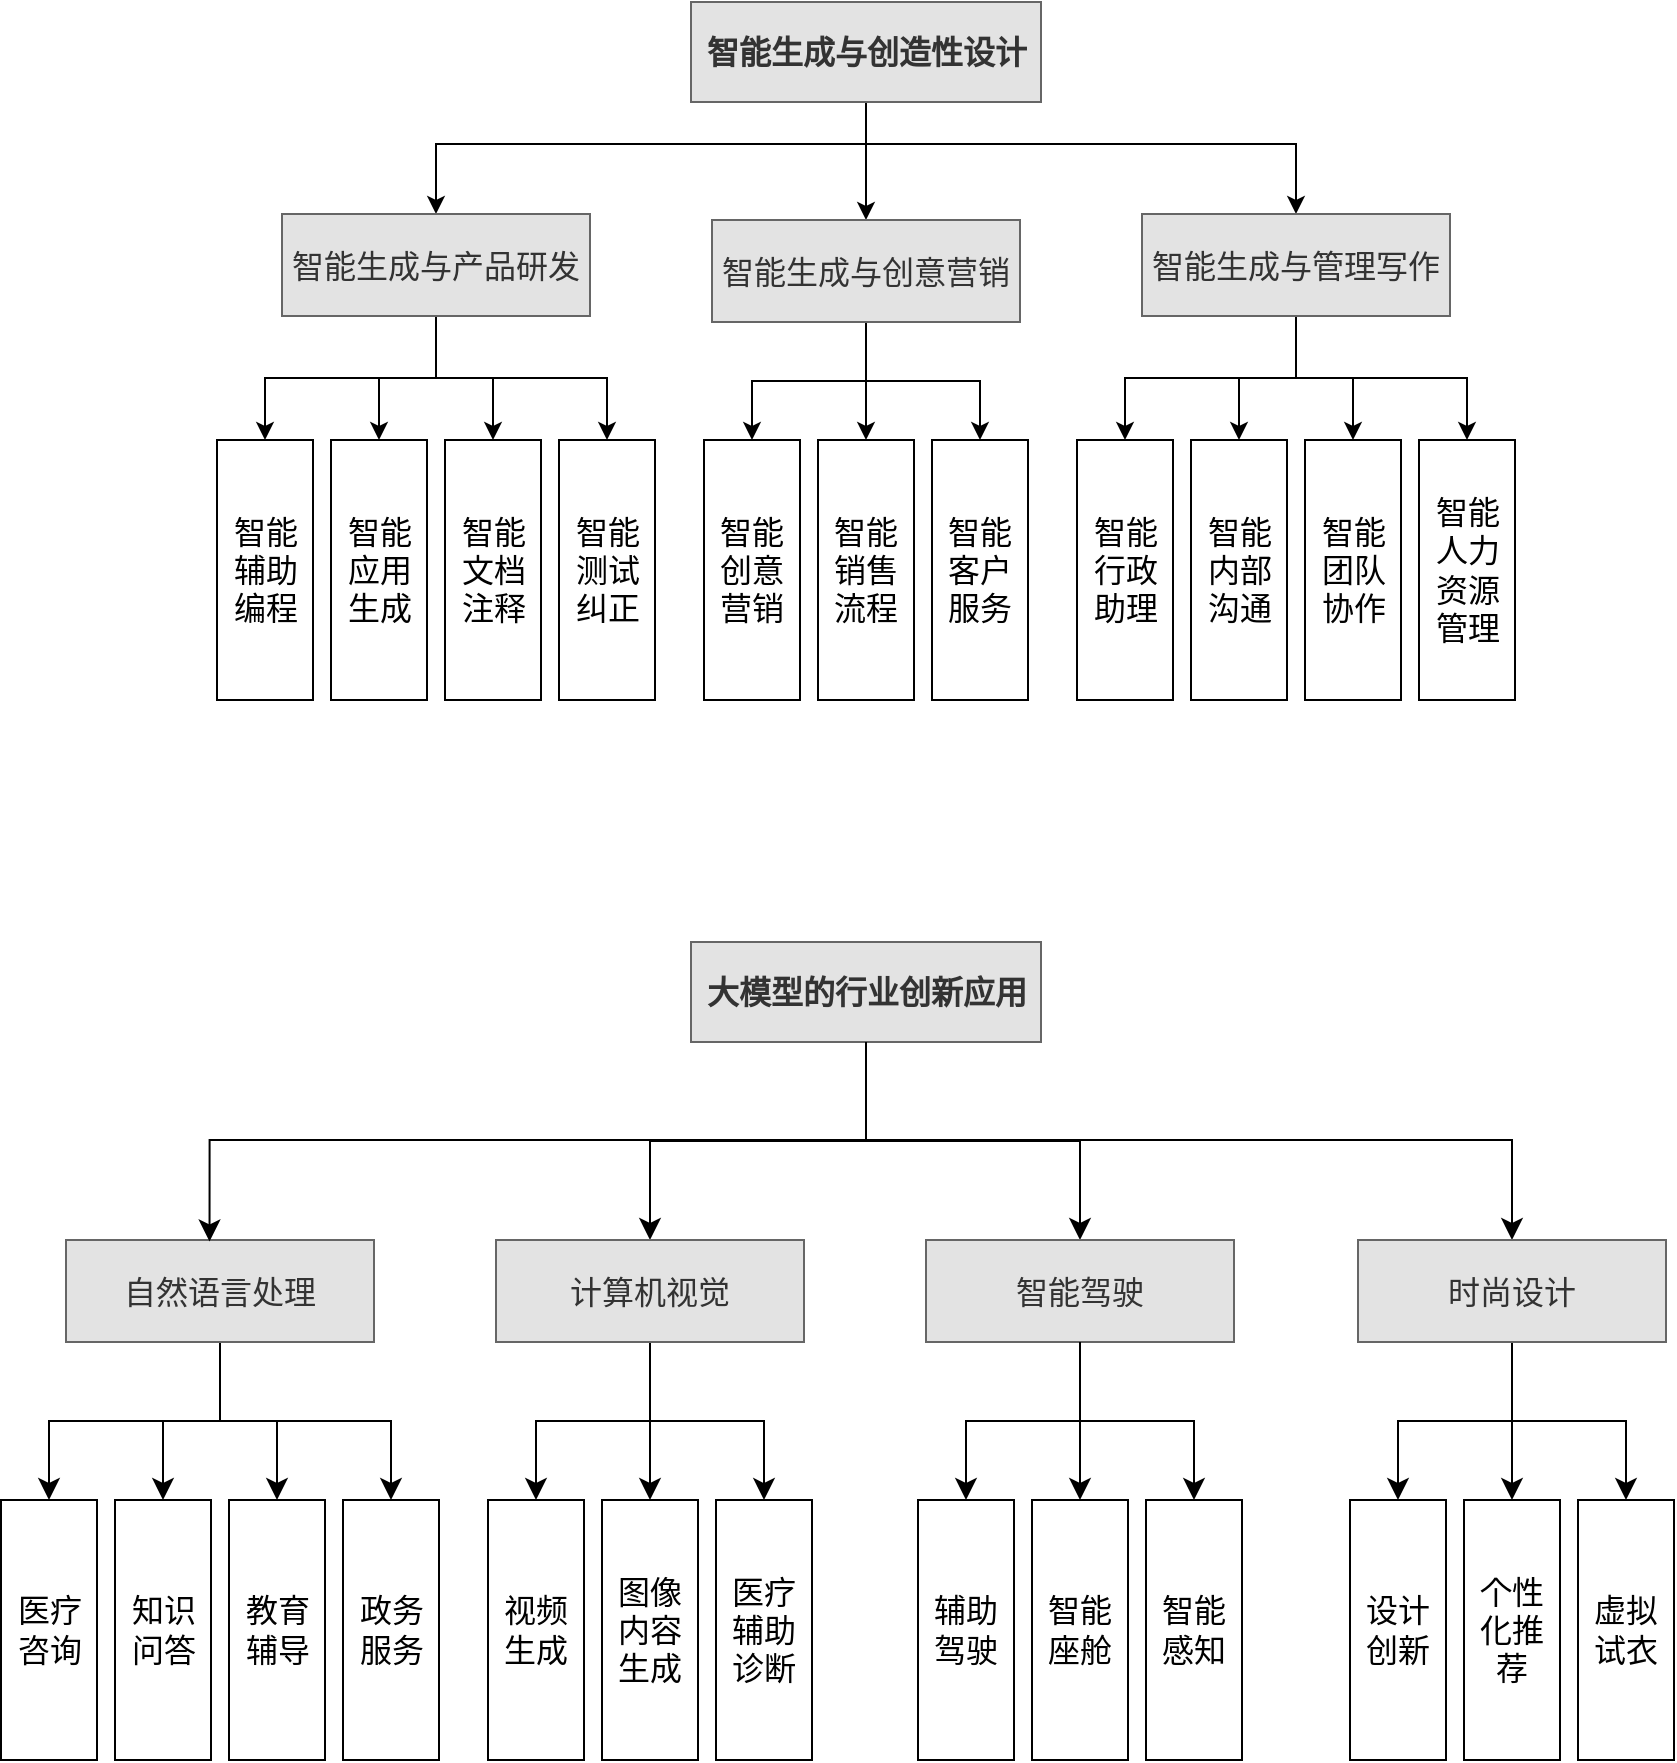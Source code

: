<mxfile version="23.1.7" type="github">
  <diagram name="第 1 页" id="5H-B-Gvl9qYDMC8yHa47">
    <mxGraphModel dx="1542" dy="725" grid="0" gridSize="10" guides="1" tooltips="1" connect="1" arrows="1" fold="1" page="0" pageScale="1" pageWidth="827" pageHeight="1169" math="0" shadow="0">
      <root>
        <mxCell id="0" />
        <mxCell id="1" parent="0" />
        <mxCell id="Fg02BqChglOh05Az2CXR-16" style="edgeStyle=orthogonalEdgeStyle;rounded=0;orthogonalLoop=1;jettySize=auto;html=1;fontFamily=仿宋;fontSize=16;" parent="1" source="Fg02BqChglOh05Az2CXR-1" target="Fg02BqChglOh05Az2CXR-2" edge="1">
          <mxGeometry relative="1" as="geometry">
            <Array as="points">
              <mxPoint x="430" y="176" />
              <mxPoint x="215" y="176" />
            </Array>
          </mxGeometry>
        </mxCell>
        <mxCell id="Fg02BqChglOh05Az2CXR-17" style="edgeStyle=orthogonalEdgeStyle;rounded=0;orthogonalLoop=1;jettySize=auto;html=1;fontFamily=仿宋;fontSize=16;" parent="1" source="Fg02BqChglOh05Az2CXR-1" target="Fg02BqChglOh05Az2CXR-3" edge="1">
          <mxGeometry relative="1" as="geometry" />
        </mxCell>
        <mxCell id="Fg02BqChglOh05Az2CXR-18" style="edgeStyle=orthogonalEdgeStyle;rounded=0;orthogonalLoop=1;jettySize=auto;html=1;entryX=0.5;entryY=0;entryDx=0;entryDy=0;fontFamily=仿宋;fontSize=16;" parent="1" source="Fg02BqChglOh05Az2CXR-1" target="Fg02BqChglOh05Az2CXR-4" edge="1">
          <mxGeometry relative="1" as="geometry">
            <Array as="points">
              <mxPoint x="430" y="176" />
              <mxPoint x="645" y="176" />
            </Array>
          </mxGeometry>
        </mxCell>
        <mxCell id="Fg02BqChglOh05Az2CXR-1" value="智能生成与创造性设计" style="rounded=0;whiteSpace=wrap;html=1;fontFamily=仿宋;fontSize=16;fillColor=#E3E3E3;strokeColor=#666666;fontStyle=1;fontColor=#333333;" parent="1" vertex="1">
          <mxGeometry x="342.5" y="105" width="175" height="50" as="geometry" />
        </mxCell>
        <mxCell id="Fg02BqChglOh05Az2CXR-19" style="edgeStyle=orthogonalEdgeStyle;rounded=0;orthogonalLoop=1;jettySize=auto;html=1;entryX=0.5;entryY=0;entryDx=0;entryDy=0;fontFamily=仿宋;fontSize=16;" parent="1" source="Fg02BqChglOh05Az2CXR-2" target="Fg02BqChglOh05Az2CXR-5" edge="1">
          <mxGeometry relative="1" as="geometry" />
        </mxCell>
        <mxCell id="Fg02BqChglOh05Az2CXR-20" style="edgeStyle=orthogonalEdgeStyle;rounded=0;orthogonalLoop=1;jettySize=auto;html=1;entryX=0.5;entryY=0;entryDx=0;entryDy=0;fontFamily=仿宋;fontSize=16;" parent="1" source="Fg02BqChglOh05Az2CXR-2" target="Fg02BqChglOh05Az2CXR-6" edge="1">
          <mxGeometry relative="1" as="geometry" />
        </mxCell>
        <mxCell id="Fg02BqChglOh05Az2CXR-21" style="edgeStyle=orthogonalEdgeStyle;rounded=0;orthogonalLoop=1;jettySize=auto;html=1;entryX=0.5;entryY=0;entryDx=0;entryDy=0;fontFamily=仿宋;fontSize=16;" parent="1" source="Fg02BqChglOh05Az2CXR-2" target="Fg02BqChglOh05Az2CXR-7" edge="1">
          <mxGeometry relative="1" as="geometry" />
        </mxCell>
        <mxCell id="Fg02BqChglOh05Az2CXR-22" style="edgeStyle=orthogonalEdgeStyle;rounded=0;orthogonalLoop=1;jettySize=auto;html=1;fontFamily=仿宋;fontSize=16;" parent="1" source="Fg02BqChglOh05Az2CXR-2" target="Fg02BqChglOh05Az2CXR-8" edge="1">
          <mxGeometry relative="1" as="geometry" />
        </mxCell>
        <mxCell id="Fg02BqChglOh05Az2CXR-2" value="智能生成与产品研发" style="rounded=0;whiteSpace=wrap;html=1;fontFamily=仿宋;fontSize=16;fillColor=#E3E3E3;strokeColor=#666666;fontColor=#333333;" parent="1" vertex="1">
          <mxGeometry x="138" y="211" width="154" height="51" as="geometry" />
        </mxCell>
        <mxCell id="Fg02BqChglOh05Az2CXR-23" style="edgeStyle=orthogonalEdgeStyle;rounded=0;orthogonalLoop=1;jettySize=auto;html=1;entryX=0.5;entryY=0;entryDx=0;entryDy=0;fontFamily=仿宋;fontSize=16;" parent="1" source="Fg02BqChglOh05Az2CXR-3" target="Fg02BqChglOh05Az2CXR-13" edge="1">
          <mxGeometry relative="1" as="geometry" />
        </mxCell>
        <mxCell id="Fg02BqChglOh05Az2CXR-24" style="edgeStyle=orthogonalEdgeStyle;rounded=0;orthogonalLoop=1;jettySize=auto;html=1;fontFamily=仿宋;fontSize=16;" parent="1" source="Fg02BqChglOh05Az2CXR-3" target="Fg02BqChglOh05Az2CXR-14" edge="1">
          <mxGeometry relative="1" as="geometry" />
        </mxCell>
        <mxCell id="Fg02BqChglOh05Az2CXR-25" style="edgeStyle=orthogonalEdgeStyle;rounded=0;orthogonalLoop=1;jettySize=auto;html=1;fontFamily=仿宋;fontSize=16;" parent="1" source="Fg02BqChglOh05Az2CXR-3" target="Fg02BqChglOh05Az2CXR-15" edge="1">
          <mxGeometry relative="1" as="geometry" />
        </mxCell>
        <mxCell id="Fg02BqChglOh05Az2CXR-3" value="智能生成与创意营销" style="rounded=0;whiteSpace=wrap;html=1;fontFamily=仿宋;fontSize=16;fillColor=#E3E3E3;strokeColor=#666666;fontColor=#333333;" parent="1" vertex="1">
          <mxGeometry x="353" y="214" width="154" height="51" as="geometry" />
        </mxCell>
        <mxCell id="Fg02BqChglOh05Az2CXR-26" style="edgeStyle=orthogonalEdgeStyle;rounded=0;orthogonalLoop=1;jettySize=auto;html=1;entryX=0.5;entryY=0;entryDx=0;entryDy=0;fontFamily=仿宋;fontSize=16;" parent="1" source="Fg02BqChglOh05Az2CXR-4" target="Fg02BqChglOh05Az2CXR-9" edge="1">
          <mxGeometry relative="1" as="geometry" />
        </mxCell>
        <mxCell id="Fg02BqChglOh05Az2CXR-27" style="edgeStyle=orthogonalEdgeStyle;rounded=0;orthogonalLoop=1;jettySize=auto;html=1;fontFamily=仿宋;fontSize=16;" parent="1" source="Fg02BqChglOh05Az2CXR-4" target="Fg02BqChglOh05Az2CXR-10" edge="1">
          <mxGeometry relative="1" as="geometry" />
        </mxCell>
        <mxCell id="Fg02BqChglOh05Az2CXR-28" style="edgeStyle=orthogonalEdgeStyle;rounded=0;orthogonalLoop=1;jettySize=auto;html=1;fontFamily=仿宋;fontSize=16;" parent="1" source="Fg02BqChglOh05Az2CXR-4" target="Fg02BqChglOh05Az2CXR-11" edge="1">
          <mxGeometry relative="1" as="geometry" />
        </mxCell>
        <mxCell id="Fg02BqChglOh05Az2CXR-29" style="edgeStyle=orthogonalEdgeStyle;rounded=0;orthogonalLoop=1;jettySize=auto;html=1;fontFamily=仿宋;fontSize=16;" parent="1" source="Fg02BqChglOh05Az2CXR-4" target="Fg02BqChglOh05Az2CXR-12" edge="1">
          <mxGeometry relative="1" as="geometry" />
        </mxCell>
        <mxCell id="Fg02BqChglOh05Az2CXR-4" value="智能生成与管理写作" style="rounded=0;whiteSpace=wrap;html=1;fontFamily=仿宋;fontSize=16;fillColor=#E3E3E3;strokeColor=#666666;fontColor=#333333;" parent="1" vertex="1">
          <mxGeometry x="568" y="211" width="154" height="51" as="geometry" />
        </mxCell>
        <mxCell id="Fg02BqChglOh05Az2CXR-5" value="智能辅助编程" style="rounded=0;whiteSpace=wrap;html=1;fontFamily=仿宋;fontSize=16;" parent="1" vertex="1">
          <mxGeometry x="105.5" y="324" width="48" height="130" as="geometry" />
        </mxCell>
        <mxCell id="Fg02BqChglOh05Az2CXR-6" value="智能应用生成" style="rounded=0;whiteSpace=wrap;html=1;fontFamily=仿宋;fontSize=16;" parent="1" vertex="1">
          <mxGeometry x="162.5" y="324" width="48" height="130" as="geometry" />
        </mxCell>
        <mxCell id="Fg02BqChglOh05Az2CXR-7" value="智能文档注释" style="rounded=0;whiteSpace=wrap;html=1;fontFamily=仿宋;fontSize=16;" parent="1" vertex="1">
          <mxGeometry x="219.5" y="324" width="48" height="130" as="geometry" />
        </mxCell>
        <mxCell id="Fg02BqChglOh05Az2CXR-8" value="智能测试纠正" style="rounded=0;whiteSpace=wrap;html=1;fontFamily=仿宋;fontSize=16;" parent="1" vertex="1">
          <mxGeometry x="276.5" y="324" width="48" height="130" as="geometry" />
        </mxCell>
        <mxCell id="Fg02BqChglOh05Az2CXR-9" value="智能行政助理" style="rounded=0;whiteSpace=wrap;html=1;fontFamily=仿宋;fontSize=16;" parent="1" vertex="1">
          <mxGeometry x="535.5" y="324" width="48" height="130" as="geometry" />
        </mxCell>
        <mxCell id="Fg02BqChglOh05Az2CXR-10" value="智能内部沟通" style="rounded=0;whiteSpace=wrap;html=1;fontFamily=仿宋;fontSize=16;" parent="1" vertex="1">
          <mxGeometry x="592.5" y="324" width="48" height="130" as="geometry" />
        </mxCell>
        <mxCell id="Fg02BqChglOh05Az2CXR-11" value="智能团队协作" style="rounded=0;whiteSpace=wrap;html=1;fontFamily=仿宋;fontSize=16;" parent="1" vertex="1">
          <mxGeometry x="649.5" y="324" width="48" height="130" as="geometry" />
        </mxCell>
        <mxCell id="Fg02BqChglOh05Az2CXR-12" value="智能人力资源管理" style="rounded=0;whiteSpace=wrap;html=1;fontFamily=仿宋;fontSize=16;" parent="1" vertex="1">
          <mxGeometry x="706.5" y="324" width="48" height="130" as="geometry" />
        </mxCell>
        <mxCell id="Fg02BqChglOh05Az2CXR-13" value="智能创意营销" style="rounded=0;whiteSpace=wrap;html=1;fontFamily=仿宋;fontSize=16;" parent="1" vertex="1">
          <mxGeometry x="349" y="324" width="48" height="130" as="geometry" />
        </mxCell>
        <mxCell id="Fg02BqChglOh05Az2CXR-14" value="智能销售流程" style="rounded=0;whiteSpace=wrap;html=1;fontFamily=仿宋;fontSize=16;" parent="1" vertex="1">
          <mxGeometry x="406" y="324" width="48" height="130" as="geometry" />
        </mxCell>
        <mxCell id="Fg02BqChglOh05Az2CXR-15" value="智能客户服务" style="rounded=0;whiteSpace=wrap;html=1;fontFamily=仿宋;fontSize=16;" parent="1" vertex="1">
          <mxGeometry x="463" y="324" width="48" height="130" as="geometry" />
        </mxCell>
        <mxCell id="HbwUsnOIwUprLR9Yniao-29" style="edgeStyle=orthogonalEdgeStyle;rounded=0;orthogonalLoop=1;jettySize=auto;html=1;entryX=0.5;entryY=0;entryDx=0;entryDy=0;strokeColor=default;align=center;verticalAlign=middle;fontFamily=Helvetica;fontSize=12;fontColor=default;labelBackgroundColor=default;startSize=8;endArrow=classic;endSize=8;" edge="1" parent="1" source="HbwUsnOIwUprLR9Yniao-1" target="HbwUsnOIwUprLR9Yniao-3">
          <mxGeometry relative="1" as="geometry" />
        </mxCell>
        <mxCell id="HbwUsnOIwUprLR9Yniao-30" style="edgeStyle=orthogonalEdgeStyle;rounded=0;orthogonalLoop=1;jettySize=auto;html=1;strokeColor=default;align=center;verticalAlign=middle;fontFamily=Helvetica;fontSize=12;fontColor=default;labelBackgroundColor=default;startSize=8;endArrow=classic;endSize=8;" edge="1" parent="1" source="HbwUsnOIwUprLR9Yniao-1" target="HbwUsnOIwUprLR9Yniao-4">
          <mxGeometry relative="1" as="geometry" />
        </mxCell>
        <mxCell id="HbwUsnOIwUprLR9Yniao-31" style="edgeStyle=orthogonalEdgeStyle;rounded=0;orthogonalLoop=1;jettySize=auto;html=1;strokeColor=default;align=center;verticalAlign=middle;fontFamily=Helvetica;fontSize=12;fontColor=default;labelBackgroundColor=default;startSize=8;endArrow=classic;endSize=8;" edge="1" parent="1" source="HbwUsnOIwUprLR9Yniao-1" target="HbwUsnOIwUprLR9Yniao-5">
          <mxGeometry relative="1" as="geometry">
            <Array as="points">
              <mxPoint x="430" y="674" />
              <mxPoint x="753" y="674" />
            </Array>
          </mxGeometry>
        </mxCell>
        <mxCell id="HbwUsnOIwUprLR9Yniao-1" value="大模型的行业创新应用" style="rounded=0;whiteSpace=wrap;html=1;fontFamily=仿宋;fontSize=16;fillColor=#E3E3E3;strokeColor=#666666;fontStyle=1;fontColor=#333333;" vertex="1" parent="1">
          <mxGeometry x="342.5" y="575" width="175" height="50" as="geometry" />
        </mxCell>
        <mxCell id="HbwUsnOIwUprLR9Yniao-32" style="edgeStyle=orthogonalEdgeStyle;rounded=0;orthogonalLoop=1;jettySize=auto;html=1;strokeColor=default;align=center;verticalAlign=middle;fontFamily=Helvetica;fontSize=12;fontColor=default;labelBackgroundColor=default;startSize=8;endArrow=classic;endSize=8;" edge="1" parent="1" source="HbwUsnOIwUprLR9Yniao-2" target="HbwUsnOIwUprLR9Yniao-12">
          <mxGeometry relative="1" as="geometry" />
        </mxCell>
        <mxCell id="HbwUsnOIwUprLR9Yniao-33" style="edgeStyle=orthogonalEdgeStyle;rounded=0;orthogonalLoop=1;jettySize=auto;html=1;strokeColor=default;align=center;verticalAlign=middle;fontFamily=Helvetica;fontSize=12;fontColor=default;labelBackgroundColor=default;startSize=8;endArrow=classic;endSize=8;" edge="1" parent="1" source="HbwUsnOIwUprLR9Yniao-2" target="HbwUsnOIwUprLR9Yniao-13">
          <mxGeometry relative="1" as="geometry" />
        </mxCell>
        <mxCell id="HbwUsnOIwUprLR9Yniao-34" style="edgeStyle=orthogonalEdgeStyle;rounded=0;orthogonalLoop=1;jettySize=auto;html=1;strokeColor=default;align=center;verticalAlign=middle;fontFamily=Helvetica;fontSize=12;fontColor=default;labelBackgroundColor=default;startSize=8;endArrow=classic;endSize=8;" edge="1" parent="1" source="HbwUsnOIwUprLR9Yniao-2" target="HbwUsnOIwUprLR9Yniao-14">
          <mxGeometry relative="1" as="geometry" />
        </mxCell>
        <mxCell id="HbwUsnOIwUprLR9Yniao-35" style="edgeStyle=orthogonalEdgeStyle;rounded=0;orthogonalLoop=1;jettySize=auto;html=1;strokeColor=default;align=center;verticalAlign=middle;fontFamily=Helvetica;fontSize=12;fontColor=default;labelBackgroundColor=default;startSize=8;endArrow=classic;endSize=8;" edge="1" parent="1" source="HbwUsnOIwUprLR9Yniao-2" target="HbwUsnOIwUprLR9Yniao-15">
          <mxGeometry relative="1" as="geometry" />
        </mxCell>
        <mxCell id="HbwUsnOIwUprLR9Yniao-2" value="自然语言处理" style="rounded=0;whiteSpace=wrap;html=1;fontFamily=仿宋;fontSize=16;fillColor=#E3E3E3;strokeColor=#666666;fontColor=#333333;" vertex="1" parent="1">
          <mxGeometry x="30" y="724" width="154" height="51" as="geometry" />
        </mxCell>
        <mxCell id="HbwUsnOIwUprLR9Yniao-36" style="edgeStyle=orthogonalEdgeStyle;rounded=0;orthogonalLoop=1;jettySize=auto;html=1;entryX=0.5;entryY=0;entryDx=0;entryDy=0;strokeColor=default;align=center;verticalAlign=middle;fontFamily=Helvetica;fontSize=12;fontColor=default;labelBackgroundColor=default;startSize=8;endArrow=classic;endSize=8;" edge="1" parent="1" source="HbwUsnOIwUprLR9Yniao-3" target="HbwUsnOIwUprLR9Yniao-16">
          <mxGeometry relative="1" as="geometry" />
        </mxCell>
        <mxCell id="HbwUsnOIwUprLR9Yniao-37" style="edgeStyle=orthogonalEdgeStyle;rounded=0;orthogonalLoop=1;jettySize=auto;html=1;strokeColor=default;align=center;verticalAlign=middle;fontFamily=Helvetica;fontSize=12;fontColor=default;labelBackgroundColor=default;startSize=8;endArrow=classic;endSize=8;" edge="1" parent="1" source="HbwUsnOIwUprLR9Yniao-3" target="HbwUsnOIwUprLR9Yniao-17">
          <mxGeometry relative="1" as="geometry" />
        </mxCell>
        <mxCell id="HbwUsnOIwUprLR9Yniao-38" style="edgeStyle=orthogonalEdgeStyle;rounded=0;orthogonalLoop=1;jettySize=auto;html=1;strokeColor=default;align=center;verticalAlign=middle;fontFamily=Helvetica;fontSize=12;fontColor=default;labelBackgroundColor=default;startSize=8;endArrow=classic;endSize=8;" edge="1" parent="1" source="HbwUsnOIwUprLR9Yniao-3" target="HbwUsnOIwUprLR9Yniao-18">
          <mxGeometry relative="1" as="geometry" />
        </mxCell>
        <mxCell id="HbwUsnOIwUprLR9Yniao-3" value="计算机视觉" style="rounded=0;whiteSpace=wrap;html=1;fontFamily=仿宋;fontSize=16;fillColor=#E3E3E3;strokeColor=#666666;fontColor=#333333;" vertex="1" parent="1">
          <mxGeometry x="245" y="724" width="154" height="51" as="geometry" />
        </mxCell>
        <mxCell id="HbwUsnOIwUprLR9Yniao-39" style="edgeStyle=orthogonalEdgeStyle;rounded=0;orthogonalLoop=1;jettySize=auto;html=1;strokeColor=default;align=center;verticalAlign=middle;fontFamily=Helvetica;fontSize=12;fontColor=default;labelBackgroundColor=default;startSize=8;endArrow=classic;endSize=8;" edge="1" parent="1" source="HbwUsnOIwUprLR9Yniao-4" target="HbwUsnOIwUprLR9Yniao-20">
          <mxGeometry relative="1" as="geometry" />
        </mxCell>
        <mxCell id="HbwUsnOIwUprLR9Yniao-41" style="edgeStyle=orthogonalEdgeStyle;rounded=0;orthogonalLoop=1;jettySize=auto;html=1;strokeColor=default;align=center;verticalAlign=middle;fontFamily=Helvetica;fontSize=12;fontColor=default;labelBackgroundColor=default;startSize=8;endArrow=classic;endSize=8;" edge="1" parent="1" source="HbwUsnOIwUprLR9Yniao-4" target="HbwUsnOIwUprLR9Yniao-22">
          <mxGeometry relative="1" as="geometry" />
        </mxCell>
        <mxCell id="HbwUsnOIwUprLR9Yniao-4" value="智能驾驶" style="rounded=0;whiteSpace=wrap;html=1;fontFamily=仿宋;fontSize=16;fillColor=#E3E3E3;strokeColor=#666666;fontColor=#333333;" vertex="1" parent="1">
          <mxGeometry x="460" y="724" width="154" height="51" as="geometry" />
        </mxCell>
        <mxCell id="HbwUsnOIwUprLR9Yniao-42" style="edgeStyle=orthogonalEdgeStyle;rounded=0;orthogonalLoop=1;jettySize=auto;html=1;strokeColor=default;align=center;verticalAlign=middle;fontFamily=Helvetica;fontSize=12;fontColor=default;labelBackgroundColor=default;startSize=8;endArrow=classic;endSize=8;" edge="1" parent="1" source="HbwUsnOIwUprLR9Yniao-5" target="HbwUsnOIwUprLR9Yniao-24">
          <mxGeometry relative="1" as="geometry" />
        </mxCell>
        <mxCell id="HbwUsnOIwUprLR9Yniao-43" style="edgeStyle=orthogonalEdgeStyle;rounded=0;orthogonalLoop=1;jettySize=auto;html=1;strokeColor=default;align=center;verticalAlign=middle;fontFamily=Helvetica;fontSize=12;fontColor=default;labelBackgroundColor=default;startSize=8;endArrow=classic;endSize=8;" edge="1" parent="1" source="HbwUsnOIwUprLR9Yniao-5" target="HbwUsnOIwUprLR9Yniao-25">
          <mxGeometry relative="1" as="geometry" />
        </mxCell>
        <mxCell id="HbwUsnOIwUprLR9Yniao-44" style="edgeStyle=orthogonalEdgeStyle;rounded=0;orthogonalLoop=1;jettySize=auto;html=1;strokeColor=default;align=center;verticalAlign=middle;fontFamily=Helvetica;fontSize=12;fontColor=default;labelBackgroundColor=default;startSize=8;endArrow=classic;endSize=8;" edge="1" parent="1" source="HbwUsnOIwUprLR9Yniao-5" target="HbwUsnOIwUprLR9Yniao-26">
          <mxGeometry relative="1" as="geometry" />
        </mxCell>
        <mxCell id="HbwUsnOIwUprLR9Yniao-5" value="时尚设计" style="rounded=0;whiteSpace=wrap;html=1;fontFamily=仿宋;fontSize=16;fillColor=#E3E3E3;strokeColor=#666666;fontColor=#333333;" vertex="1" parent="1">
          <mxGeometry x="676" y="724" width="154" height="51" as="geometry" />
        </mxCell>
        <mxCell id="HbwUsnOIwUprLR9Yniao-12" value="医疗咨询" style="rounded=0;whiteSpace=wrap;html=1;fontFamily=仿宋;fontSize=16;" vertex="1" parent="1">
          <mxGeometry x="-2.5" y="854" width="48" height="130" as="geometry" />
        </mxCell>
        <mxCell id="HbwUsnOIwUprLR9Yniao-13" value="知识问答" style="rounded=0;whiteSpace=wrap;html=1;fontFamily=仿宋;fontSize=16;" vertex="1" parent="1">
          <mxGeometry x="54.5" y="854" width="48" height="130" as="geometry" />
        </mxCell>
        <mxCell id="HbwUsnOIwUprLR9Yniao-14" value="教育辅导" style="rounded=0;whiteSpace=wrap;html=1;fontFamily=仿宋;fontSize=16;" vertex="1" parent="1">
          <mxGeometry x="111.5" y="854" width="48" height="130" as="geometry" />
        </mxCell>
        <mxCell id="HbwUsnOIwUprLR9Yniao-15" value="政务服务" style="rounded=0;whiteSpace=wrap;html=1;fontFamily=仿宋;fontSize=16;" vertex="1" parent="1">
          <mxGeometry x="168.5" y="854" width="48" height="130" as="geometry" />
        </mxCell>
        <mxCell id="HbwUsnOIwUprLR9Yniao-16" value="视频生成" style="rounded=0;whiteSpace=wrap;html=1;fontFamily=仿宋;fontSize=16;" vertex="1" parent="1">
          <mxGeometry x="241" y="854" width="48" height="130" as="geometry" />
        </mxCell>
        <mxCell id="HbwUsnOIwUprLR9Yniao-17" value="图像内容生成" style="rounded=0;whiteSpace=wrap;html=1;fontFamily=仿宋;fontSize=16;" vertex="1" parent="1">
          <mxGeometry x="298" y="854" width="48" height="130" as="geometry" />
        </mxCell>
        <mxCell id="HbwUsnOIwUprLR9Yniao-18" value="医疗辅助诊断" style="rounded=0;whiteSpace=wrap;html=1;fontFamily=仿宋;fontSize=16;" vertex="1" parent="1">
          <mxGeometry x="355" y="854" width="48" height="130" as="geometry" />
        </mxCell>
        <mxCell id="HbwUsnOIwUprLR9Yniao-20" value="辅助驾驶" style="rounded=0;whiteSpace=wrap;html=1;fontFamily=仿宋;fontSize=16;" vertex="1" parent="1">
          <mxGeometry x="456" y="854" width="48" height="130" as="geometry" />
        </mxCell>
        <mxCell id="HbwUsnOIwUprLR9Yniao-21" value="智能座舱" style="rounded=0;whiteSpace=wrap;html=1;fontFamily=仿宋;fontSize=16;" vertex="1" parent="1">
          <mxGeometry x="513" y="854" width="48" height="130" as="geometry" />
        </mxCell>
        <mxCell id="HbwUsnOIwUprLR9Yniao-22" value="智能感知" style="rounded=0;whiteSpace=wrap;html=1;fontFamily=仿宋;fontSize=16;" vertex="1" parent="1">
          <mxGeometry x="570" y="854" width="48" height="130" as="geometry" />
        </mxCell>
        <mxCell id="HbwUsnOIwUprLR9Yniao-24" value="设计创新" style="rounded=0;whiteSpace=wrap;html=1;fontFamily=仿宋;fontSize=16;" vertex="1" parent="1">
          <mxGeometry x="672" y="854" width="48" height="130" as="geometry" />
        </mxCell>
        <mxCell id="HbwUsnOIwUprLR9Yniao-25" value="个性化推荐" style="rounded=0;whiteSpace=wrap;html=1;fontFamily=仿宋;fontSize=16;align=center;" vertex="1" parent="1">
          <mxGeometry x="729" y="854" width="48" height="130" as="geometry" />
        </mxCell>
        <mxCell id="HbwUsnOIwUprLR9Yniao-26" value="虚拟试衣" style="rounded=0;whiteSpace=wrap;html=1;fontFamily=仿宋;fontSize=16;" vertex="1" parent="1">
          <mxGeometry x="786" y="854" width="48" height="130" as="geometry" />
        </mxCell>
        <mxCell id="HbwUsnOIwUprLR9Yniao-27" style="edgeStyle=orthogonalEdgeStyle;rounded=0;orthogonalLoop=1;jettySize=auto;html=1;entryX=0.466;entryY=0.014;entryDx=0;entryDy=0;entryPerimeter=0;fontSize=12;startSize=8;endSize=8;" edge="1" parent="1" source="HbwUsnOIwUprLR9Yniao-1" target="HbwUsnOIwUprLR9Yniao-2">
          <mxGeometry relative="1" as="geometry">
            <Array as="points">
              <mxPoint x="430" y="674" />
              <mxPoint x="102" y="674" />
            </Array>
          </mxGeometry>
        </mxCell>
        <mxCell id="HbwUsnOIwUprLR9Yniao-40" style="edgeStyle=orthogonalEdgeStyle;rounded=0;orthogonalLoop=1;jettySize=auto;html=1;entryX=0.5;entryY=0;entryDx=0;entryDy=0;strokeColor=default;align=center;verticalAlign=middle;fontFamily=Helvetica;fontSize=12;fontColor=default;labelBackgroundColor=default;startSize=8;endArrow=classic;endSize=8;" edge="1" parent="1" source="HbwUsnOIwUprLR9Yniao-4" target="HbwUsnOIwUprLR9Yniao-21">
          <mxGeometry relative="1" as="geometry" />
        </mxCell>
      </root>
    </mxGraphModel>
  </diagram>
</mxfile>
